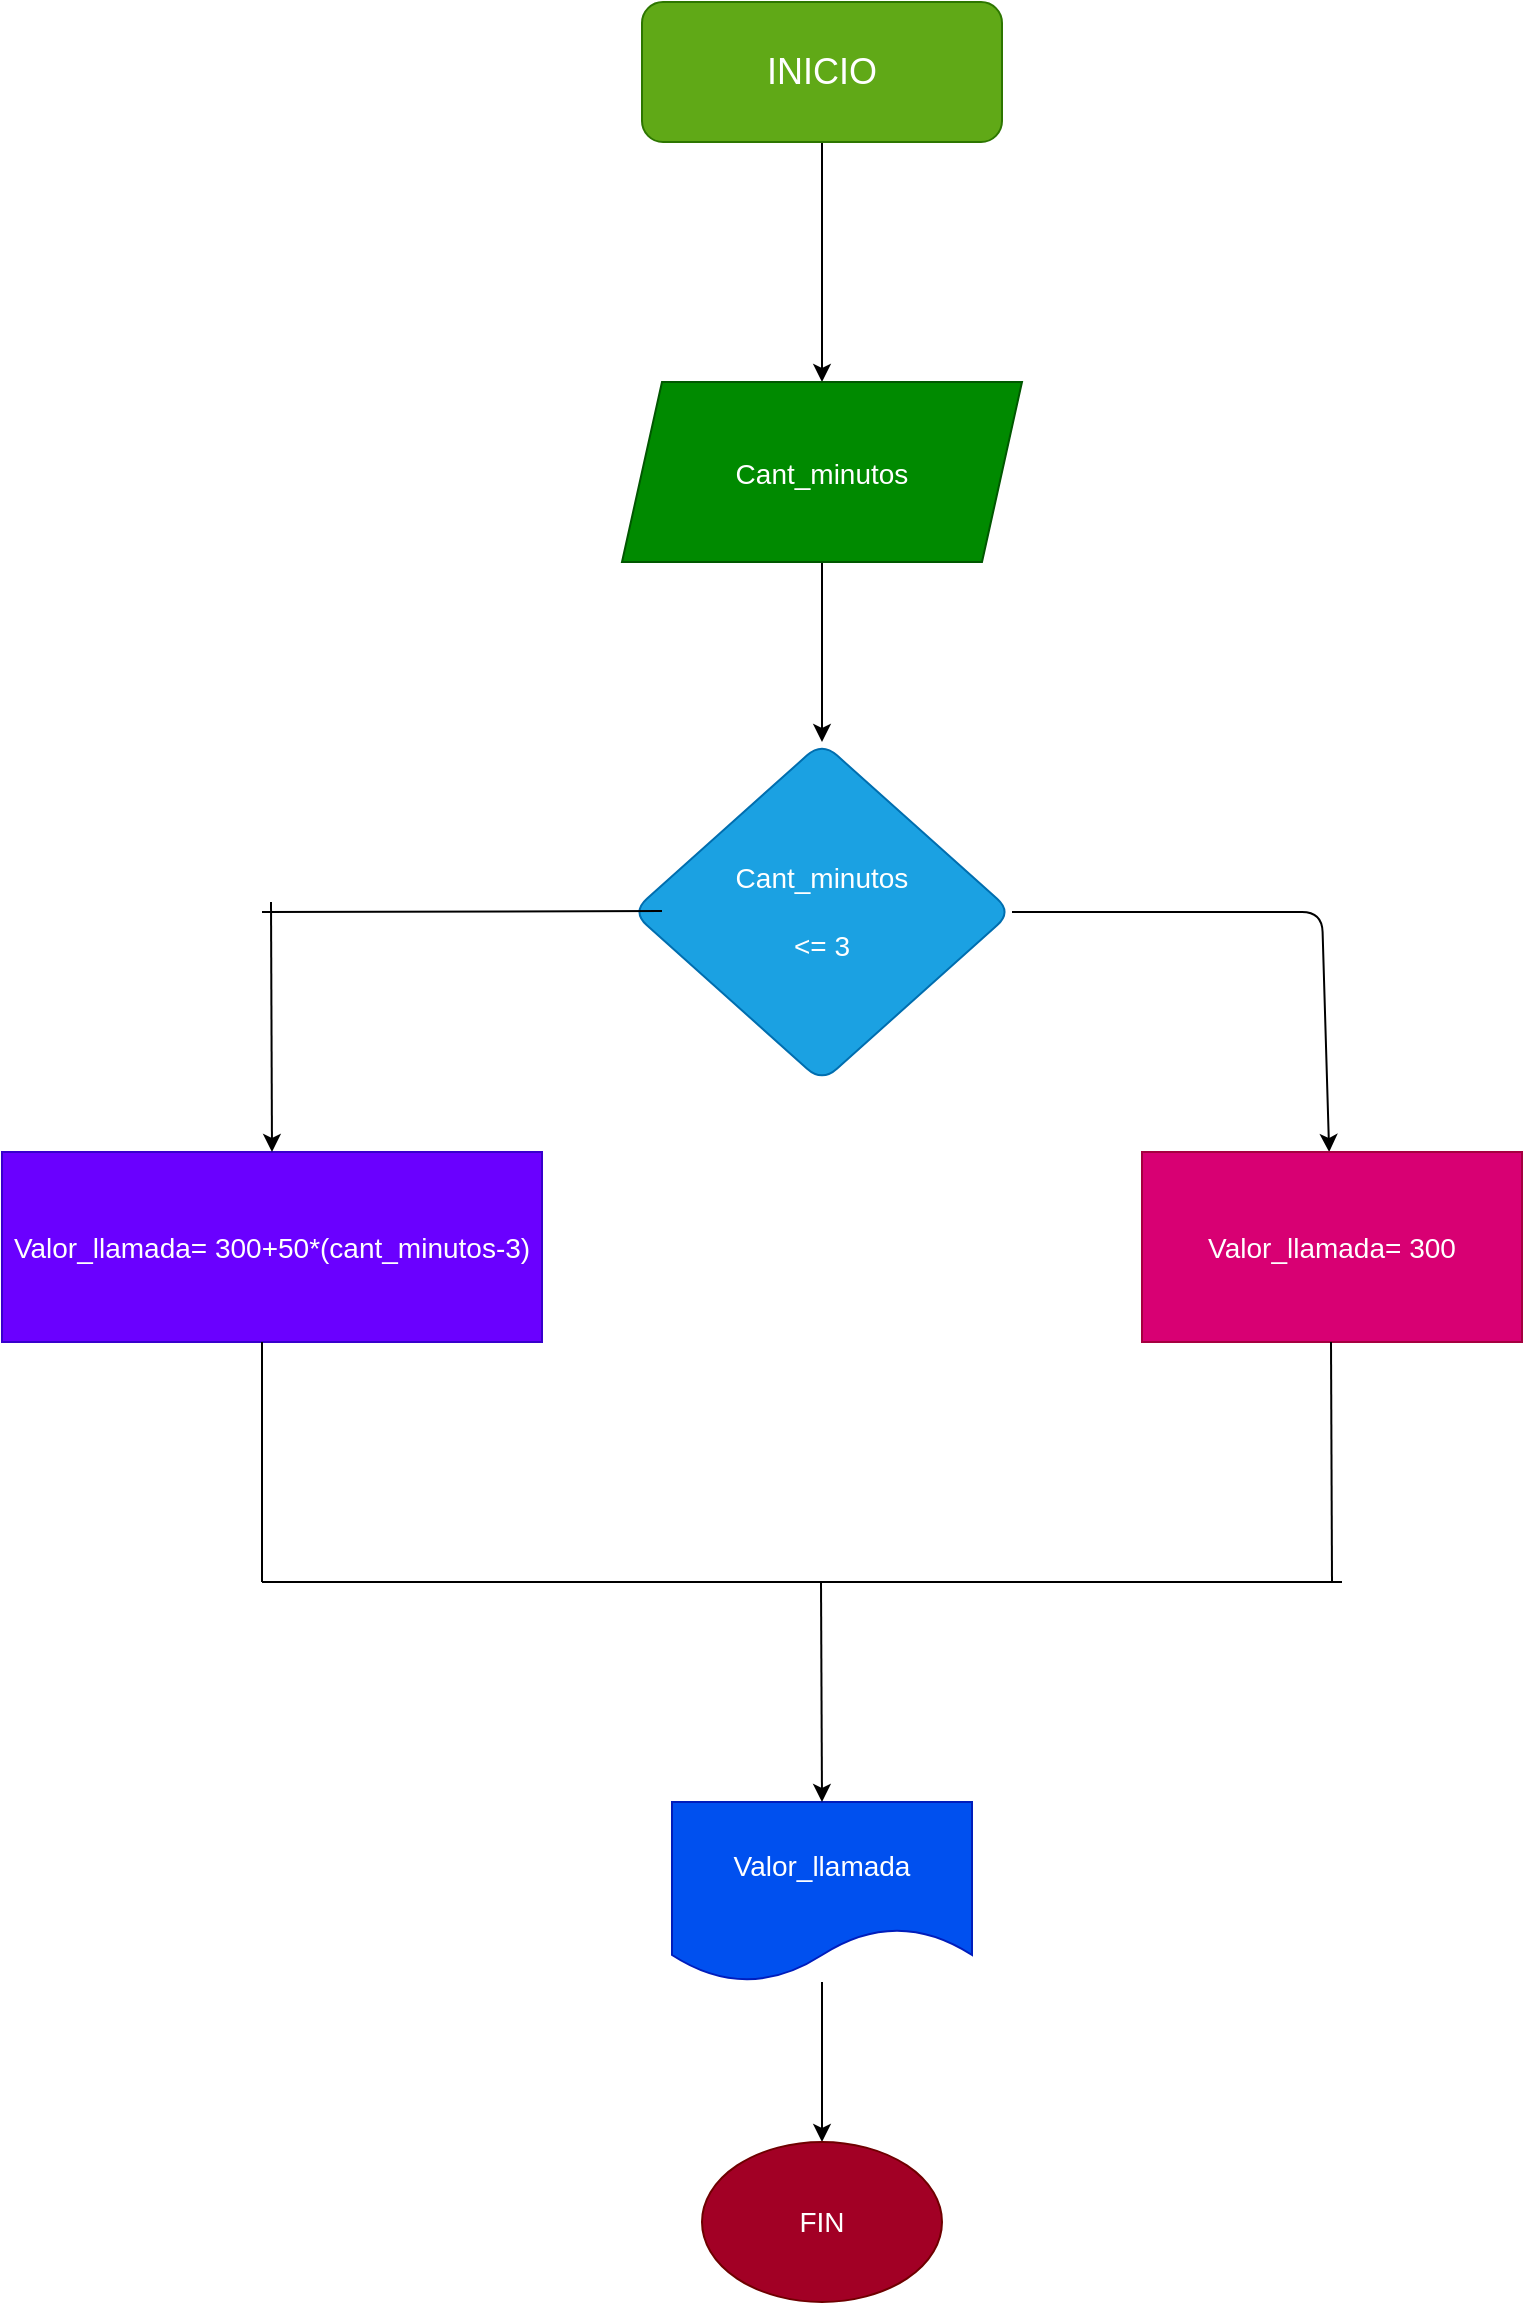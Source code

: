 <mxfile>
    <diagram id="tWieTovzqdJFIPPPE1F7" name="Página-1">
        <mxGraphModel dx="1072" dy="461" grid="1" gridSize="10" guides="1" tooltips="1" connect="1" arrows="1" fold="1" page="1" pageScale="1" pageWidth="827" pageHeight="1169" math="0" shadow="0">
            <root>
                <mxCell id="0"/>
                <mxCell id="1" parent="0"/>
                <mxCell id="6" style="edgeStyle=none;html=1;entryX=0.5;entryY=0;entryDx=0;entryDy=0;fontSize=18;" edge="1" parent="1" source="2" target="5">
                    <mxGeometry relative="1" as="geometry"/>
                </mxCell>
                <mxCell id="2" value="&lt;font style=&quot;font-size: 18px;&quot;&gt;INICIO&lt;/font&gt;" style="rounded=1;whiteSpace=wrap;html=1;fillColor=#60a917;fontColor=#ffffff;strokeColor=#2D7600;" vertex="1" parent="1">
                    <mxGeometry x="350" y="10" width="180" height="70" as="geometry"/>
                </mxCell>
                <mxCell id="12" style="edgeStyle=none;html=1;fontSize=14;" edge="1" parent="1" source="3" target="11">
                    <mxGeometry relative="1" as="geometry">
                        <Array as="points">
                            <mxPoint x="690" y="465"/>
                        </Array>
                    </mxGeometry>
                </mxCell>
                <mxCell id="3" value="&lt;font style=&quot;font-size: 14px;&quot;&gt;Cant_minutos&lt;br&gt;&lt;br&gt;&amp;lt;= 3&lt;/font&gt;" style="rhombus;whiteSpace=wrap;html=1;rounded=1;fillColor=#1ba1e2;fontColor=#ffffff;strokeColor=#006EAF;" vertex="1" parent="1">
                    <mxGeometry x="345" y="380" width="190" height="170" as="geometry"/>
                </mxCell>
                <mxCell id="7" style="edgeStyle=none;html=1;entryX=0.5;entryY=0;entryDx=0;entryDy=0;fontSize=18;" edge="1" parent="1" source="5" target="3">
                    <mxGeometry relative="1" as="geometry"/>
                </mxCell>
                <mxCell id="5" value="&lt;font style=&quot;font-size: 14px;&quot;&gt;Cant_minutos&lt;/font&gt;" style="shape=parallelogram;perimeter=parallelogramPerimeter;whiteSpace=wrap;html=1;fixedSize=1;fontSize=18;fillColor=#008a00;fontColor=#ffffff;strokeColor=#005700;" vertex="1" parent="1">
                    <mxGeometry x="340" y="200" width="200" height="90" as="geometry"/>
                </mxCell>
                <mxCell id="10" value="&lt;font style=&quot;font-size: 14px;&quot;&gt;Valor_llamada= 300+50*(cant_minutos-3)&lt;/font&gt;" style="rounded=0;whiteSpace=wrap;html=1;fontSize=14;fillColor=#6a00ff;fontColor=#ffffff;strokeColor=#3700CC;" vertex="1" parent="1">
                    <mxGeometry x="30" y="585" width="270" height="95" as="geometry"/>
                </mxCell>
                <mxCell id="11" value="Valor_llamada= 300" style="rounded=0;whiteSpace=wrap;html=1;fontSize=14;fillColor=#d80073;fontColor=#ffffff;strokeColor=#A50040;" vertex="1" parent="1">
                    <mxGeometry x="600" y="585" width="190" height="95" as="geometry"/>
                </mxCell>
                <mxCell id="26" style="edgeStyle=none;html=1;fontSize=14;" edge="1" parent="1" source="16">
                    <mxGeometry relative="1" as="geometry">
                        <mxPoint x="440" y="1080" as="targetPoint"/>
                    </mxGeometry>
                </mxCell>
                <mxCell id="16" value="Valor_llamada" style="shape=document;whiteSpace=wrap;html=1;boundedLbl=1;fontSize=14;fillColor=#0050ef;fontColor=#ffffff;strokeColor=#001DBC;" vertex="1" parent="1">
                    <mxGeometry x="365" y="910" width="150" height="90" as="geometry"/>
                </mxCell>
                <mxCell id="20" value="" style="endArrow=none;html=1;fontSize=14;" edge="1" parent="1">
                    <mxGeometry width="50" height="50" relative="1" as="geometry">
                        <mxPoint x="160" y="800" as="sourcePoint"/>
                        <mxPoint x="160" y="680" as="targetPoint"/>
                        <Array as="points">
                            <mxPoint x="160" y="720"/>
                        </Array>
                    </mxGeometry>
                </mxCell>
                <mxCell id="21" value="" style="endArrow=none;html=1;fontSize=14;" edge="1" parent="1">
                    <mxGeometry width="50" height="50" relative="1" as="geometry">
                        <mxPoint x="695" y="800" as="sourcePoint"/>
                        <mxPoint x="694.5" y="680" as="targetPoint"/>
                    </mxGeometry>
                </mxCell>
                <mxCell id="22" value="" style="endArrow=none;html=1;fontSize=14;" edge="1" parent="1">
                    <mxGeometry width="50" height="50" relative="1" as="geometry">
                        <mxPoint x="160" y="800" as="sourcePoint"/>
                        <mxPoint x="700" y="800" as="targetPoint"/>
                    </mxGeometry>
                </mxCell>
                <mxCell id="24" value="" style="endArrow=classic;html=1;fontSize=14;entryX=0.5;entryY=0;entryDx=0;entryDy=0;" edge="1" parent="1" target="16">
                    <mxGeometry width="50" height="50" relative="1" as="geometry">
                        <mxPoint x="439.5" y="800" as="sourcePoint"/>
                        <mxPoint x="439.5" y="870" as="targetPoint"/>
                    </mxGeometry>
                </mxCell>
                <mxCell id="27" value="FIN" style="ellipse;whiteSpace=wrap;html=1;fontSize=14;fillColor=#a20025;fontColor=#ffffff;strokeColor=#6F0000;" vertex="1" parent="1">
                    <mxGeometry x="380" y="1080" width="120" height="80" as="geometry"/>
                </mxCell>
                <mxCell id="31" value="" style="endArrow=none;html=1;fontSize=14;" edge="1" parent="1">
                    <mxGeometry width="50" height="50" relative="1" as="geometry">
                        <mxPoint x="160" y="465" as="sourcePoint"/>
                        <mxPoint x="360" y="464.5" as="targetPoint"/>
                    </mxGeometry>
                </mxCell>
                <mxCell id="36" value="" style="endArrow=classic;html=1;fontSize=14;fontColor=#FFFFFF;entryX=0.5;entryY=0;entryDx=0;entryDy=0;" edge="1" parent="1" target="10">
                    <mxGeometry width="50" height="50" relative="1" as="geometry">
                        <mxPoint x="164.5" y="460" as="sourcePoint"/>
                        <mxPoint x="164.5" y="560" as="targetPoint"/>
                    </mxGeometry>
                </mxCell>
            </root>
        </mxGraphModel>
    </diagram>
</mxfile>
